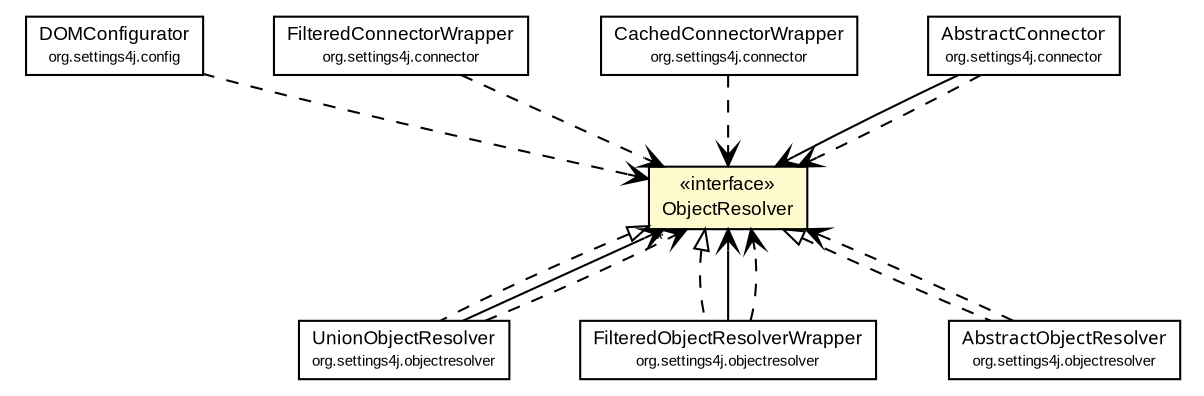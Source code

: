 #!/usr/local/bin/dot
#
# Class diagram 
# Generated by UmlGraph version 4.6 (http://www.spinellis.gr/sw/umlgraph)
#

digraph G {
	edge [fontname="arial",fontsize=10,labelfontname="arial",labelfontsize=10];
	node [fontname="arial",fontsize=10,shape=plaintext];
	// org.settings4j.config.DOMConfigurator
	c1887 [label=<<table border="0" cellborder="1" cellspacing="0" cellpadding="2" port="p" href="./config/DOMConfigurator.html">
		<tr><td><table border="0" cellspacing="0" cellpadding="1">
			<tr><td> DOMConfigurator </td></tr>
			<tr><td><font point-size="7.0"> org.settings4j.config </font></td></tr>
		</table></td></tr>
		</table>>, fontname="arial", fontcolor="black", fontsize=9.0];
	// org.settings4j.connector.FilteredConnectorWrapper
	c1892 [label=<<table border="0" cellborder="1" cellspacing="0" cellpadding="2" port="p" href="./connector/FilteredConnectorWrapper.html">
		<tr><td><table border="0" cellspacing="0" cellpadding="1">
			<tr><td> FilteredConnectorWrapper </td></tr>
			<tr><td><font point-size="7.0"> org.settings4j.connector </font></td></tr>
		</table></td></tr>
		</table>>, fontname="arial", fontcolor="black", fontsize=9.0];
	// org.settings4j.connector.CachedConnectorWrapper
	c1894 [label=<<table border="0" cellborder="1" cellspacing="0" cellpadding="2" port="p" href="./connector/CachedConnectorWrapper.html">
		<tr><td><table border="0" cellspacing="0" cellpadding="1">
			<tr><td> CachedConnectorWrapper </td></tr>
			<tr><td><font point-size="7.0"> org.settings4j.connector </font></td></tr>
		</table></td></tr>
		</table>>, fontname="arial", fontcolor="black", fontsize=9.0];
	// org.settings4j.connector.AbstractConnector
	c1896 [label=<<table border="0" cellborder="1" cellspacing="0" cellpadding="2" port="p" href="./connector/AbstractConnector.html">
		<tr><td><table border="0" cellspacing="0" cellpadding="1">
			<tr><td><font face="ariali"> AbstractConnector </font></td></tr>
			<tr><td><font point-size="7.0"> org.settings4j.connector </font></td></tr>
		</table></td></tr>
		</table>>, fontname="arial", fontcolor="black", fontsize=9.0];
	// org.settings4j.ObjectResolver
	c1908 [label=<<table border="0" cellborder="1" cellspacing="0" cellpadding="2" port="p" bgcolor="lemonChiffon" href="./ObjectResolver.html">
		<tr><td><table border="0" cellspacing="0" cellpadding="1">
			<tr><td> &laquo;interface&raquo; </td></tr>
			<tr><td> ObjectResolver </td></tr>
		</table></td></tr>
		</table>>, fontname="arial", fontcolor="black", fontsize=9.0];
	// org.settings4j.objectresolver.UnionObjectResolver
	c1919 [label=<<table border="0" cellborder="1" cellspacing="0" cellpadding="2" port="p" href="./objectresolver/UnionObjectResolver.html">
		<tr><td><table border="0" cellspacing="0" cellpadding="1">
			<tr><td> UnionObjectResolver </td></tr>
			<tr><td><font point-size="7.0"> org.settings4j.objectresolver </font></td></tr>
		</table></td></tr>
		</table>>, fontname="arial", fontcolor="black", fontsize=9.0];
	// org.settings4j.objectresolver.FilteredObjectResolverWrapper
	c1922 [label=<<table border="0" cellborder="1" cellspacing="0" cellpadding="2" port="p" href="./objectresolver/FilteredObjectResolverWrapper.html">
		<tr><td><table border="0" cellspacing="0" cellpadding="1">
			<tr><td> FilteredObjectResolverWrapper </td></tr>
			<tr><td><font point-size="7.0"> org.settings4j.objectresolver </font></td></tr>
		</table></td></tr>
		</table>>, fontname="arial", fontcolor="black", fontsize=9.0];
	// org.settings4j.objectresolver.AbstractObjectResolver
	c1923 [label=<<table border="0" cellborder="1" cellspacing="0" cellpadding="2" port="p" href="./objectresolver/AbstractObjectResolver.html">
		<tr><td><table border="0" cellspacing="0" cellpadding="1">
			<tr><td><font face="ariali"> AbstractObjectResolver </font></td></tr>
			<tr><td><font point-size="7.0"> org.settings4j.objectresolver </font></td></tr>
		</table></td></tr>
		</table>>, fontname="arial", fontcolor="black", fontsize=9.0];
	//org.settings4j.objectresolver.UnionObjectResolver implements org.settings4j.ObjectResolver
	c1908:p -> c1919:p [dir=back,arrowtail=empty,style=dashed];
	//org.settings4j.objectresolver.FilteredObjectResolverWrapper implements org.settings4j.ObjectResolver
	c1908:p -> c1922:p [dir=back,arrowtail=empty,style=dashed];
	//org.settings4j.objectresolver.AbstractObjectResolver implements org.settings4j.ObjectResolver
	c1908:p -> c1923:p [dir=back,arrowtail=empty,style=dashed];
	// org.settings4j.connector.AbstractConnector NAVASSOC org.settings4j.ObjectResolver
	c1896:p -> c1908:p [taillabel="", label="", headlabel="", fontname="arial", fontcolor="black", fontsize=10.0, color="black", arrowhead=open];
	// org.settings4j.objectresolver.UnionObjectResolver NAVASSOC org.settings4j.ObjectResolver
	c1919:p -> c1908:p [taillabel="", label="", headlabel="*", fontname="arial", fontcolor="black", fontsize=10.0, color="black", arrowhead=open];
	// org.settings4j.objectresolver.FilteredObjectResolverWrapper NAVASSOC org.settings4j.ObjectResolver
	c1922:p -> c1908:p [taillabel="", label="", headlabel="", fontname="arial", fontcolor="black", fontsize=10.0, color="black", arrowhead=open];
	// org.settings4j.config.DOMConfigurator DEPEND org.settings4j.ObjectResolver
	c1887:p -> c1908:p [taillabel="", label="", headlabel="", fontname="arial", fontcolor="black", fontsize=10.0, color="black", arrowhead=open, style=dashed];
	// org.settings4j.connector.FilteredConnectorWrapper DEPEND org.settings4j.ObjectResolver
	c1892:p -> c1908:p [taillabel="", label="", headlabel="", fontname="arial", fontcolor="black", fontsize=10.0, color="black", arrowhead=open, style=dashed];
	// org.settings4j.connector.CachedConnectorWrapper DEPEND org.settings4j.ObjectResolver
	c1894:p -> c1908:p [taillabel="", label="", headlabel="", fontname="arial", fontcolor="black", fontsize=10.0, color="black", arrowhead=open, style=dashed];
	// org.settings4j.connector.AbstractConnector DEPEND org.settings4j.ObjectResolver
	c1896:p -> c1908:p [taillabel="", label="", headlabel="", fontname="arial", fontcolor="black", fontsize=10.0, color="black", arrowhead=open, style=dashed];
	// org.settings4j.objectresolver.UnionObjectResolver DEPEND org.settings4j.ObjectResolver
	c1919:p -> c1908:p [taillabel="", label="", headlabel="", fontname="arial", fontcolor="black", fontsize=10.0, color="black", arrowhead=open, style=dashed];
	// org.settings4j.objectresolver.FilteredObjectResolverWrapper DEPEND org.settings4j.ObjectResolver
	c1922:p -> c1908:p [taillabel="", label="", headlabel="", fontname="arial", fontcolor="black", fontsize=10.0, color="black", arrowhead=open, style=dashed];
	// org.settings4j.objectresolver.AbstractObjectResolver DEPEND org.settings4j.ObjectResolver
	c1923:p -> c1908:p [taillabel="", label="", headlabel="", fontname="arial", fontcolor="black", fontsize=10.0, color="black", arrowhead=open, style=dashed];
}


